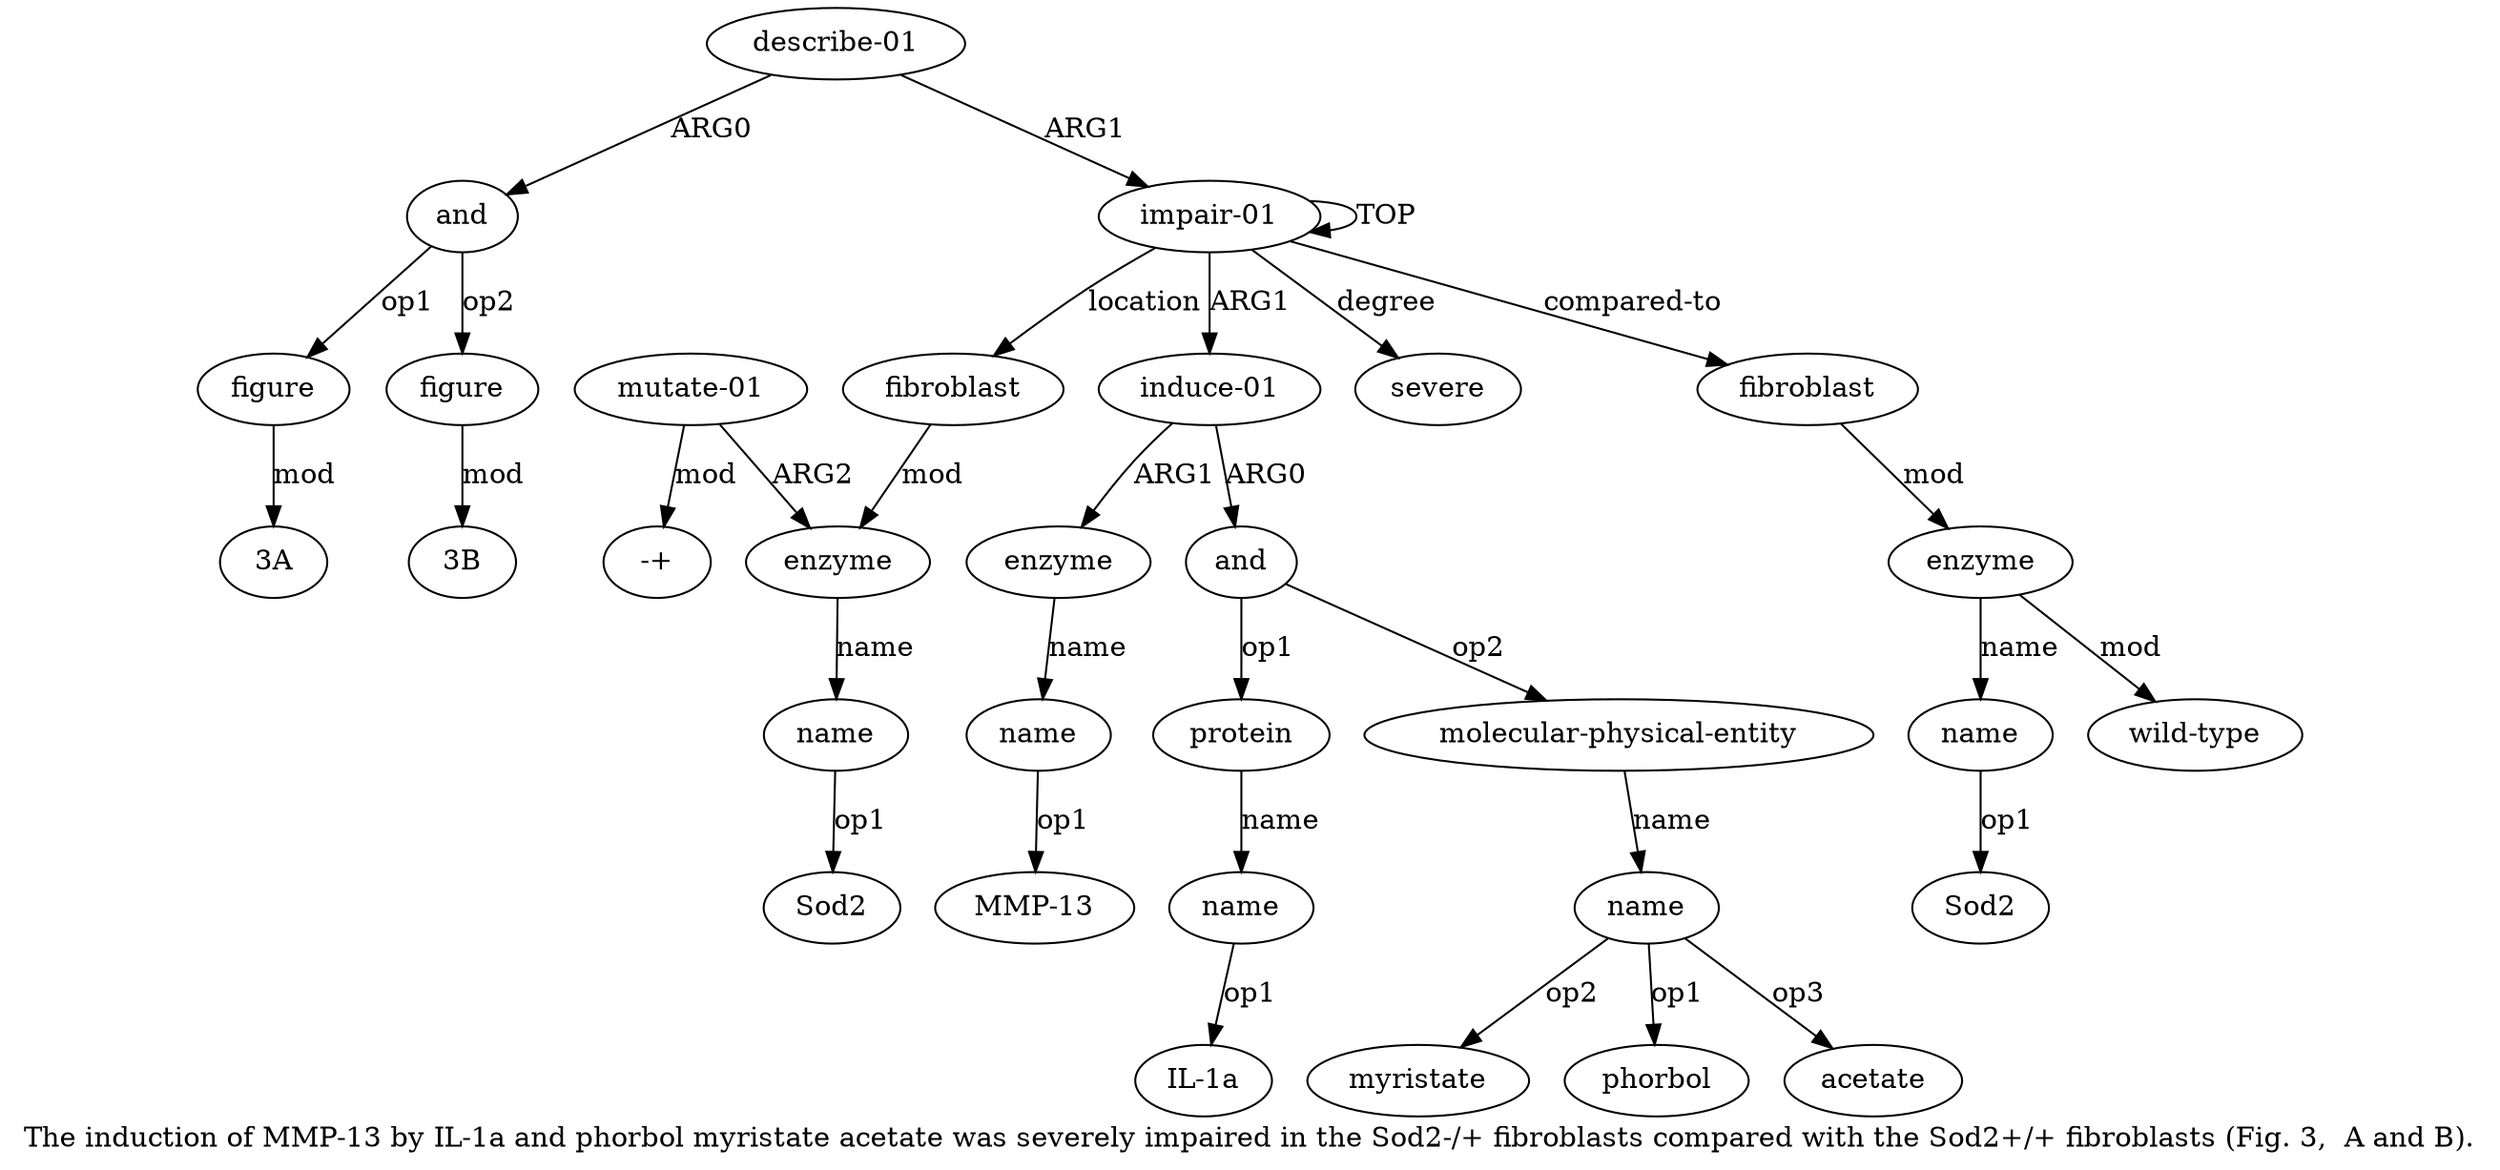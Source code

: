digraph  {
	graph [label="The induction of MMP-13 by IL-1a and phorbol myristate acetate was severely impaired in the Sod2-/+ fibroblasts compared with the \
Sod2+/+ fibroblasts (Fig. 3,  A and B)."];
	node [label="\N"];
	a20	 [color=black,
		gold_ind=20,
		gold_label=name,
		label=name,
		test_ind=20,
		test_label=name];
	"a20 Sod2"	 [color=black,
		gold_ind=-1,
		gold_label=Sod2,
		label=Sod2,
		test_ind=-1,
		test_label=Sod2];
	a20 -> "a20 Sod2" [key=0,
	color=black,
	gold_label=op1,
	label=op1,
	test_label=op1];
a21 [color=black,
	gold_ind=21,
	gold_label="wild-type",
	label="wild-type",
	test_ind=21,
	test_label="wild-type"];
"a12 -+" [color=black,
	gold_ind=-1,
	gold_label="-+",
	label="-+",
	test_ind=-1,
	test_label="-+"];
"a6 acetate" [color=black,
	gold_ind=-1,
	gold_label=acetate,
	label=acetate,
	test_ind=-1,
	test_label=acetate];
"a6 myristate" [color=black,
	gold_ind=-1,
	gold_label=myristate,
	label=myristate,
	test_ind=-1,
	test_label=myristate];
"a8 MMP-13" [color=black,
	gold_ind=-1,
	gold_label="MMP-13",
	label="MMP-13",
	test_ind=-1,
	test_label="MMP-13"];
"a11 Sod2" [color=black,
	gold_ind=-1,
	gold_label=Sod2,
	label=Sod2,
	test_ind=-1,
	test_label=Sod2];
"a6 phorbol" [color=black,
	gold_ind=-1,
	gold_label=phorbol,
	label=phorbol,
	test_ind=-1,
	test_label=phorbol];
"a16 3B" [color=black,
	gold_ind=-1,
	gold_label="3B",
	label="3B",
	test_ind=-1,
	test_label="3B"];
a15 [color=black,
	gold_ind=15,
	gold_label=figure,
	label=figure,
	test_ind=15,
	test_label=figure];
"a15 3A" [color=black,
	gold_ind=-1,
	gold_label="3A",
	label="3A",
	test_ind=-1,
	test_label="3A"];
a15 -> "a15 3A" [key=0,
color=black,
gold_label=mod,
label=mod,
test_label=mod];
a14 [color=black,
gold_ind=14,
gold_label=and,
label=and,
test_ind=14,
test_label=and];
a14 -> a15 [key=0,
color=black,
gold_label=op1,
label=op1,
test_label=op1];
a16 [color=black,
gold_ind=16,
gold_label=figure,
label=figure,
test_ind=16,
test_label=figure];
a14 -> a16 [key=0,
color=black,
gold_label=op2,
label=op2,
test_label=op2];
a17 [color=black,
gold_ind=17,
gold_label=severe,
label=severe,
test_ind=17,
test_label=severe];
a16 -> "a16 3B" [key=0,
color=black,
gold_label=mod,
label=mod,
test_label=mod];
a11 [color=black,
gold_ind=11,
gold_label=name,
label=name,
test_ind=11,
test_label=name];
a11 -> "a11 Sod2" [key=0,
color=black,
gold_label=op1,
label=op1,
test_label=op1];
a10 [color=black,
gold_ind=10,
gold_label=enzyme,
label=enzyme,
test_ind=10,
test_label=enzyme];
a10 -> a11 [key=0,
color=black,
gold_label=name,
label=name,
test_label=name];
a13 [color=black,
gold_ind=13,
gold_label="describe-01",
label="describe-01",
test_ind=13,
test_label="describe-01"];
a13 -> a14 [key=0,
color=black,
gold_label=ARG0,
label=ARG0,
test_label=ARG0];
a0 [color=black,
gold_ind=0,
gold_label="impair-01",
label="impair-01",
test_ind=0,
test_label="impair-01"];
a13 -> a0 [key=0,
color=black,
gold_label=ARG1,
label=ARG1,
test_label=ARG1];
a12 [color=black,
gold_ind=12,
gold_label="mutate-01",
label="mutate-01",
test_ind=12,
test_label="mutate-01"];
a12 -> "a12 -+" [key=0,
color=black,
gold_label=mod,
label=mod,
test_label=mod];
a12 -> a10 [key=0,
color=black,
gold_label=ARG2,
label=ARG2,
test_label=ARG2];
a19 [color=black,
gold_ind=19,
gold_label=enzyme,
label=enzyme,
test_ind=19,
test_label=enzyme];
a19 -> a20 [key=0,
color=black,
gold_label=name,
label=name,
test_label=name];
a19 -> a21 [key=0,
color=black,
gold_label=mod,
label=mod,
test_label=mod];
a18 [color=black,
gold_ind=18,
gold_label=fibroblast,
label=fibroblast,
test_ind=18,
test_label=fibroblast];
a18 -> a19 [key=0,
color=black,
gold_label=mod,
label=mod,
test_label=mod];
a1 [color=black,
gold_ind=1,
gold_label="induce-01",
label="induce-01",
test_ind=1,
test_label="induce-01"];
a2 [color=black,
gold_ind=2,
gold_label=and,
label=and,
test_ind=2,
test_label=and];
a1 -> a2 [key=0,
color=black,
gold_label=ARG0,
label=ARG0,
test_label=ARG0];
a7 [color=black,
gold_ind=7,
gold_label=enzyme,
label=enzyme,
test_ind=7,
test_label=enzyme];
a1 -> a7 [key=0,
color=black,
gold_label=ARG1,
label=ARG1,
test_label=ARG1];
a0 -> a17 [key=0,
color=black,
gold_label=degree,
label=degree,
test_label=degree];
a0 -> a18 [key=0,
color=black,
gold_label="compared-to",
label="compared-to",
test_label="compared-to"];
a0 -> a1 [key=0,
color=black,
gold_label=ARG1,
label=ARG1,
test_label=ARG1];
a0 -> a0 [key=0,
color=black,
gold_label=TOP,
label=TOP,
test_label=TOP];
a9 [color=black,
gold_ind=9,
gold_label=fibroblast,
label=fibroblast,
test_ind=9,
test_label=fibroblast];
a0 -> a9 [key=0,
color=black,
gold_label=location,
label=location,
test_label=location];
a3 [color=black,
gold_ind=3,
gold_label=protein,
label=protein,
test_ind=3,
test_label=protein];
a4 [color=black,
gold_ind=4,
gold_label=name,
label=name,
test_ind=4,
test_label=name];
a3 -> a4 [key=0,
color=black,
gold_label=name,
label=name,
test_label=name];
a2 -> a3 [key=0,
color=black,
gold_label=op1,
label=op1,
test_label=op1];
a5 [color=black,
gold_ind=5,
gold_label="molecular-physical-entity",
label="molecular-physical-entity",
test_ind=5,
test_label="molecular-physical-entity"];
a2 -> a5 [key=0,
color=black,
gold_label=op2,
label=op2,
test_label=op2];
a6 [color=black,
gold_ind=6,
gold_label=name,
label=name,
test_ind=6,
test_label=name];
a5 -> a6 [key=0,
color=black,
gold_label=name,
label=name,
test_label=name];
"a4 IL-1a" [color=black,
gold_ind=-1,
gold_label="IL-1a",
label="IL-1a",
test_ind=-1,
test_label="IL-1a"];
a4 -> "a4 IL-1a" [key=0,
color=black,
gold_label=op1,
label=op1,
test_label=op1];
a8 [color=black,
gold_ind=8,
gold_label=name,
label=name,
test_ind=8,
test_label=name];
a7 -> a8 [key=0,
color=black,
gold_label=name,
label=name,
test_label=name];
a6 -> "a6 acetate" [key=0,
color=black,
gold_label=op3,
label=op3,
test_label=op3];
a6 -> "a6 myristate" [key=0,
color=black,
gold_label=op2,
label=op2,
test_label=op2];
a6 -> "a6 phorbol" [key=0,
color=black,
gold_label=op1,
label=op1,
test_label=op1];
a9 -> a10 [key=0,
color=black,
gold_label=mod,
label=mod,
test_label=mod];
a8 -> "a8 MMP-13" [key=0,
color=black,
gold_label=op1,
label=op1,
test_label=op1];
}
